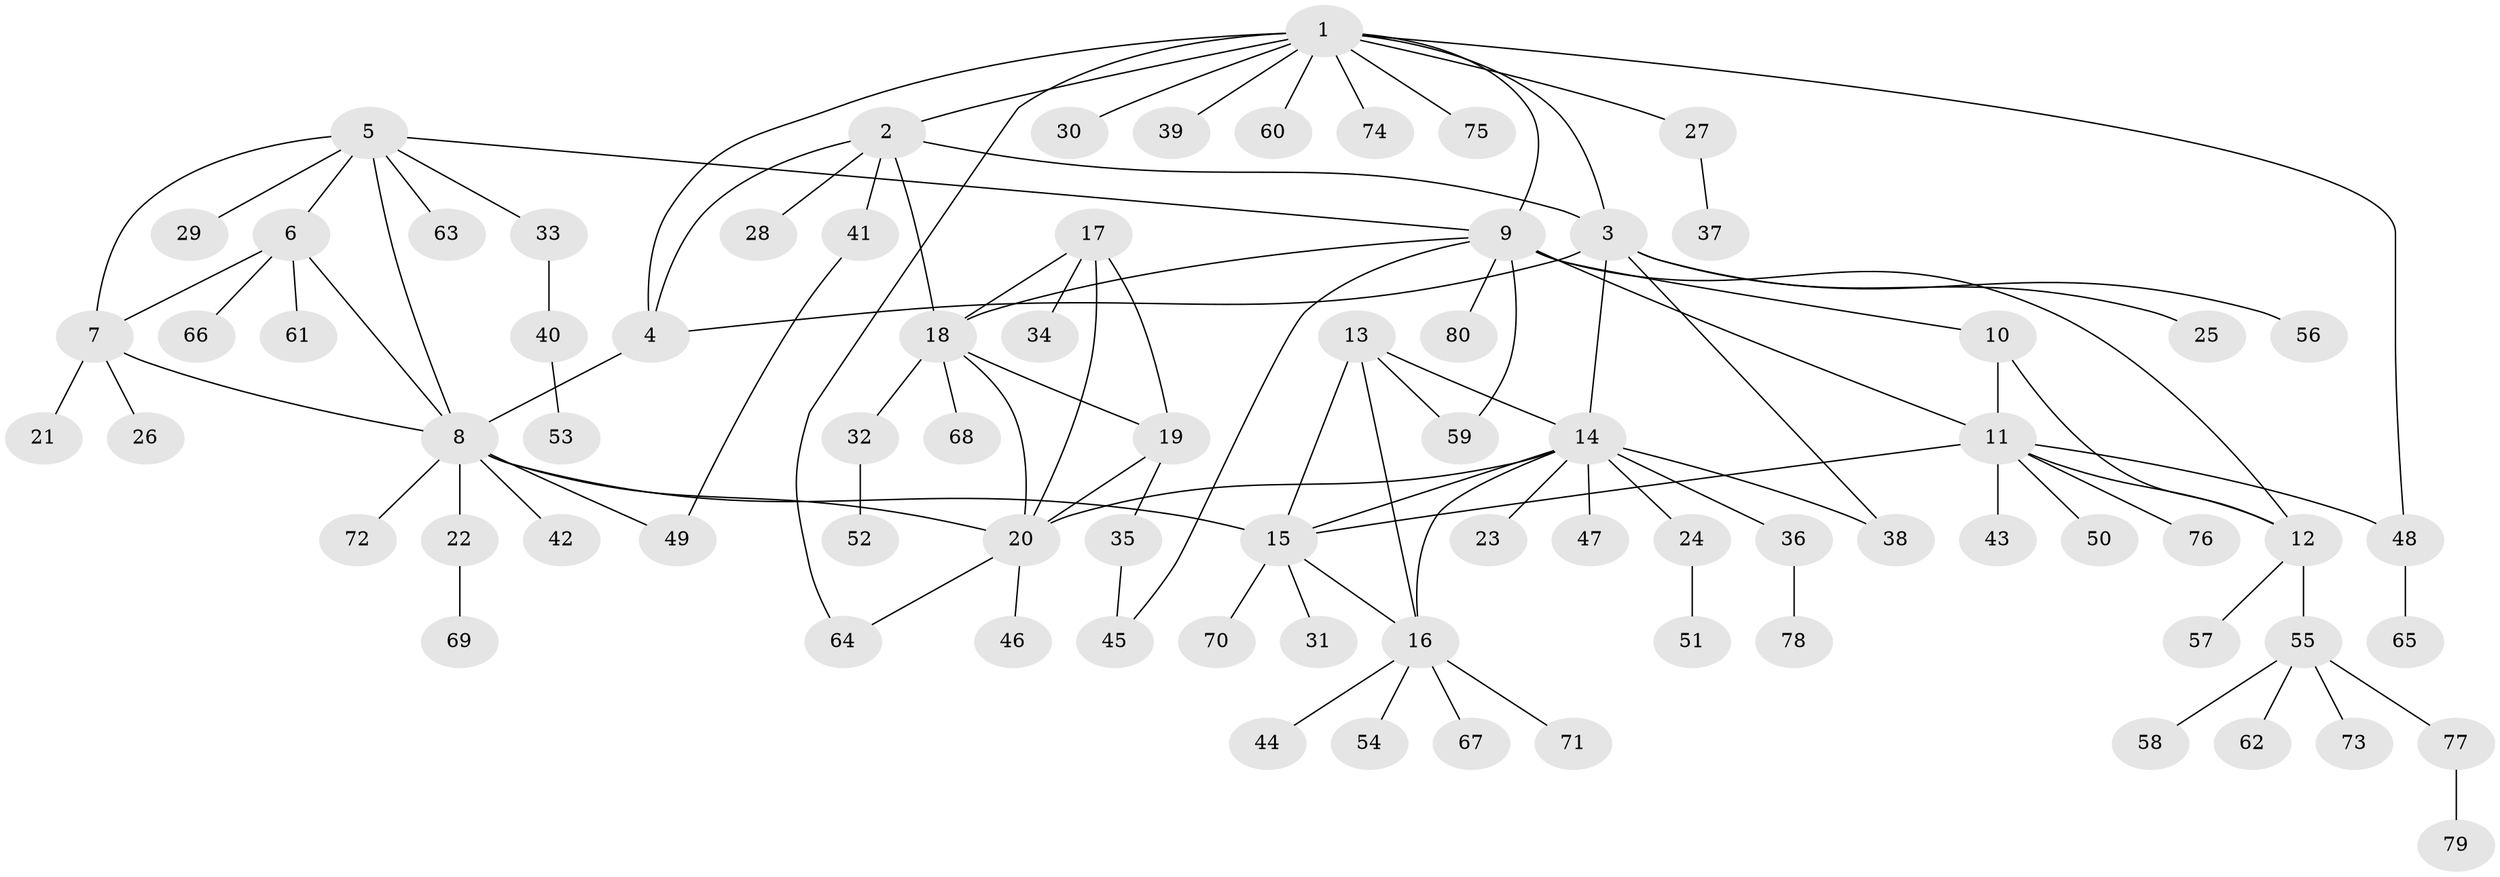 // coarse degree distribution, {6: 0.09375, 5: 0.1875, 3: 0.15625, 8: 0.09375, 4: 0.09375, 1: 0.21875, 2: 0.15625}
// Generated by graph-tools (version 1.1) at 2025/52/03/04/25 22:52:15]
// undirected, 80 vertices, 106 edges
graph export_dot {
  node [color=gray90,style=filled];
  1;
  2;
  3;
  4;
  5;
  6;
  7;
  8;
  9;
  10;
  11;
  12;
  13;
  14;
  15;
  16;
  17;
  18;
  19;
  20;
  21;
  22;
  23;
  24;
  25;
  26;
  27;
  28;
  29;
  30;
  31;
  32;
  33;
  34;
  35;
  36;
  37;
  38;
  39;
  40;
  41;
  42;
  43;
  44;
  45;
  46;
  47;
  48;
  49;
  50;
  51;
  52;
  53;
  54;
  55;
  56;
  57;
  58;
  59;
  60;
  61;
  62;
  63;
  64;
  65;
  66;
  67;
  68;
  69;
  70;
  71;
  72;
  73;
  74;
  75;
  76;
  77;
  78;
  79;
  80;
  1 -- 2;
  1 -- 3;
  1 -- 4;
  1 -- 9;
  1 -- 27;
  1 -- 30;
  1 -- 39;
  1 -- 48;
  1 -- 60;
  1 -- 64;
  1 -- 74;
  1 -- 75;
  2 -- 3;
  2 -- 4;
  2 -- 18;
  2 -- 28;
  2 -- 41;
  3 -- 4;
  3 -- 14;
  3 -- 25;
  3 -- 38;
  3 -- 56;
  4 -- 8;
  5 -- 6;
  5 -- 7;
  5 -- 8;
  5 -- 9;
  5 -- 29;
  5 -- 33;
  5 -- 63;
  6 -- 7;
  6 -- 8;
  6 -- 61;
  6 -- 66;
  7 -- 8;
  7 -- 21;
  7 -- 26;
  8 -- 15;
  8 -- 20;
  8 -- 22;
  8 -- 42;
  8 -- 49;
  8 -- 72;
  9 -- 10;
  9 -- 11;
  9 -- 12;
  9 -- 18;
  9 -- 45;
  9 -- 59;
  9 -- 80;
  10 -- 11;
  10 -- 12;
  11 -- 12;
  11 -- 15;
  11 -- 43;
  11 -- 48;
  11 -- 50;
  11 -- 76;
  12 -- 55;
  12 -- 57;
  13 -- 14;
  13 -- 15;
  13 -- 16;
  13 -- 59;
  14 -- 15;
  14 -- 16;
  14 -- 20;
  14 -- 23;
  14 -- 24;
  14 -- 36;
  14 -- 38;
  14 -- 47;
  15 -- 16;
  15 -- 31;
  15 -- 70;
  16 -- 44;
  16 -- 54;
  16 -- 67;
  16 -- 71;
  17 -- 18;
  17 -- 19;
  17 -- 20;
  17 -- 34;
  18 -- 19;
  18 -- 20;
  18 -- 32;
  18 -- 68;
  19 -- 20;
  19 -- 35;
  20 -- 46;
  20 -- 64;
  22 -- 69;
  24 -- 51;
  27 -- 37;
  32 -- 52;
  33 -- 40;
  35 -- 45;
  36 -- 78;
  40 -- 53;
  41 -- 49;
  48 -- 65;
  55 -- 58;
  55 -- 62;
  55 -- 73;
  55 -- 77;
  77 -- 79;
}
